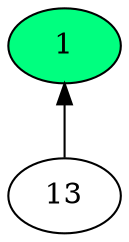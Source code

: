 digraph time_source_tree {
  rankdir="BT";
  "13" -> "1";
  "1" [fillcolor="yellow" style="filled"];
  "1" [rank="source" fillcolor="#00FF7F" style="filled"];
}
